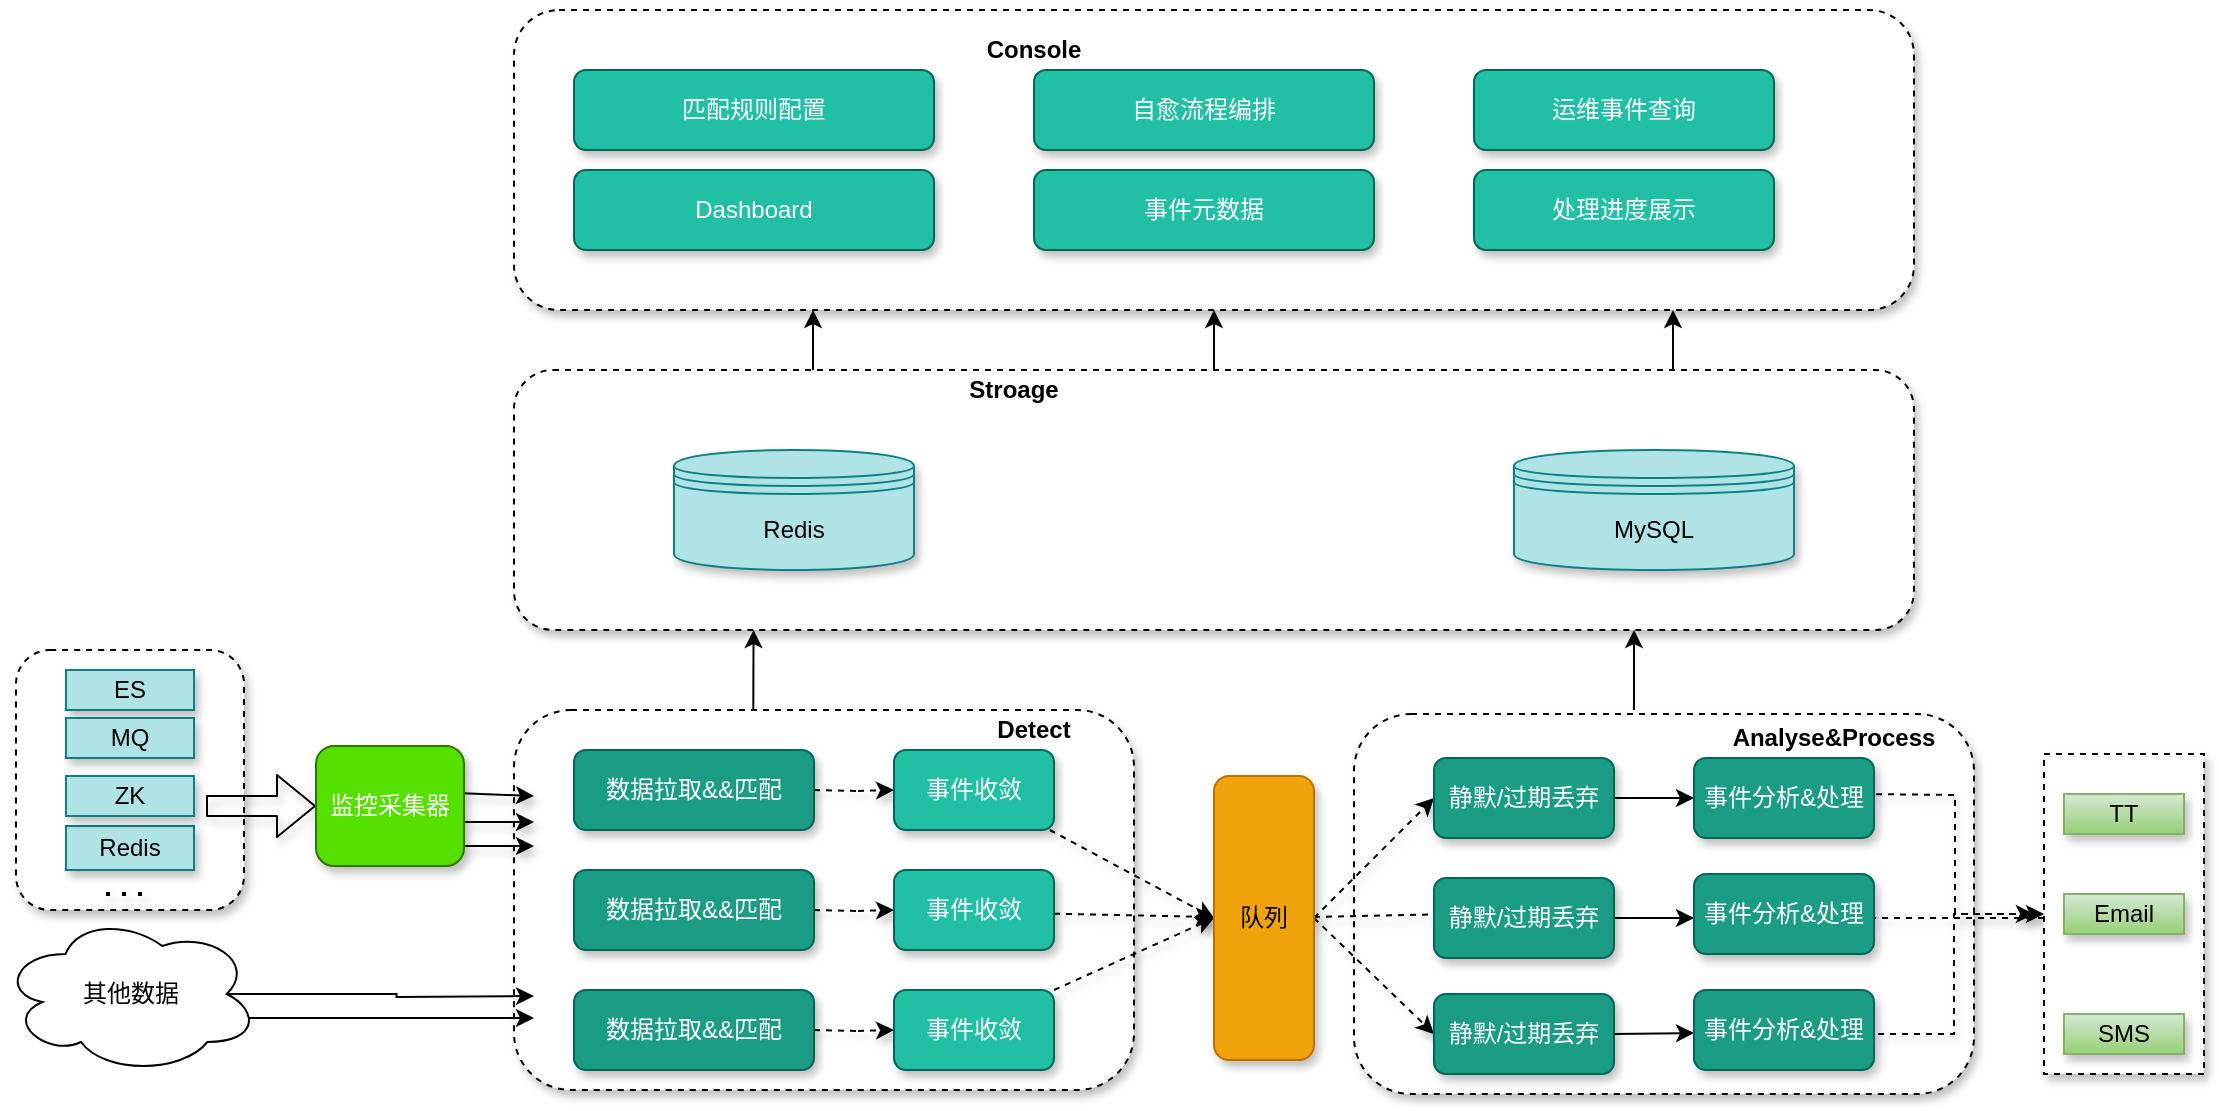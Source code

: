 <mxfile version="14.9.5" type="github">
  <diagram id="cQDLaTbYYAsufUS_6e4T" name="Page-1">
    <mxGraphModel dx="3076" dy="762" grid="1" gridSize="10" guides="1" tooltips="1" connect="1" arrows="1" fold="1" page="1" pageScale="1" pageWidth="827" pageHeight="583" math="0" shadow="0">
      <root>
        <mxCell id="0" />
        <mxCell id="1" parent="0" />
        <mxCell id="SYk7KO4PUjL74Ek9YLTc-5" value="" style="rounded=1;whiteSpace=wrap;html=1;dashed=1;shadow=1;" parent="1" vertex="1">
          <mxGeometry x="-700" y="592" width="310" height="190" as="geometry" />
        </mxCell>
        <mxCell id="1maTsHR8ihPf_1LLU3K_-1" value="" style="rounded=1;whiteSpace=wrap;html=1;dashed=1;shadow=1;" parent="1" vertex="1">
          <mxGeometry x="-1369" y="560" width="114" height="130" as="geometry" />
        </mxCell>
        <mxCell id="1maTsHR8ihPf_1LLU3K_-2" value="ES" style="rounded=0;whiteSpace=wrap;html=1;fillColor=#b0e3e6;strokeColor=#0e8088;shadow=1;" parent="1" vertex="1">
          <mxGeometry x="-1344" y="570" width="64" height="20" as="geometry" />
        </mxCell>
        <mxCell id="1maTsHR8ihPf_1LLU3K_-3" value="MQ" style="rounded=0;whiteSpace=wrap;html=1;fillColor=#b0e3e6;strokeColor=#0e8088;shadow=1;" parent="1" vertex="1">
          <mxGeometry x="-1344" y="594" width="64" height="20" as="geometry" />
        </mxCell>
        <mxCell id="1maTsHR8ihPf_1LLU3K_-4" value="Redis" style="rounded=0;whiteSpace=wrap;html=1;fillColor=#b0e3e6;strokeColor=#0e8088;shadow=1;" parent="1" vertex="1">
          <mxGeometry x="-1344" y="648" width="64" height="22" as="geometry" />
        </mxCell>
        <mxCell id="1maTsHR8ihPf_1LLU3K_-6" value="ZK" style="rounded=0;whiteSpace=wrap;html=1;fillColor=#b0e3e6;strokeColor=#0e8088;shadow=1;" parent="1" vertex="1">
          <mxGeometry x="-1344" y="623" width="64" height="20" as="geometry" />
        </mxCell>
        <mxCell id="1maTsHR8ihPf_1LLU3K_-16" value="" style="shape=flexArrow;endArrow=classic;html=1;entryX=0;entryY=0.5;entryDx=0;entryDy=0;shadow=1;" parent="1" target="1maTsHR8ihPf_1LLU3K_-14" edge="1">
          <mxGeometry width="50" height="50" relative="1" as="geometry">
            <mxPoint x="-1274" y="638" as="sourcePoint" />
            <mxPoint x="-1239" y="638" as="targetPoint" />
          </mxGeometry>
        </mxCell>
        <mxCell id="1maTsHR8ihPf_1LLU3K_-20" value="" style="rounded=1;whiteSpace=wrap;html=1;dashed=1;shadow=1;" parent="1" vertex="1">
          <mxGeometry x="-1120" y="590" width="310" height="190" as="geometry" />
        </mxCell>
        <mxCell id="1maTsHR8ihPf_1LLU3K_-17" value="" style="endArrow=classic;html=1;shadow=1;exitX=0.991;exitY=0.394;exitDx=0;exitDy=0;exitPerimeter=0;" parent="1" source="1maTsHR8ihPf_1LLU3K_-14" edge="1">
          <mxGeometry width="50" height="50" relative="1" as="geometry">
            <mxPoint x="-1140" y="633" as="sourcePoint" />
            <mxPoint x="-1110" y="633" as="targetPoint" />
          </mxGeometry>
        </mxCell>
        <mxCell id="1maTsHR8ihPf_1LLU3K_-18" value="" style="endArrow=classic;html=1;shadow=1;exitX=1;exitY=0.633;exitDx=0;exitDy=0;exitPerimeter=0;" parent="1" source="1maTsHR8ihPf_1LLU3K_-14" edge="1">
          <mxGeometry width="50" height="50" relative="1" as="geometry">
            <mxPoint x="-1140" y="645.5" as="sourcePoint" />
            <mxPoint x="-1110" y="646" as="targetPoint" />
          </mxGeometry>
        </mxCell>
        <mxCell id="1maTsHR8ihPf_1LLU3K_-19" value="" style="endArrow=classic;html=1;shadow=1;" parent="1" edge="1">
          <mxGeometry width="50" height="50" relative="1" as="geometry">
            <mxPoint x="-1180" y="658" as="sourcePoint" />
            <mxPoint x="-1110" y="658" as="targetPoint" />
          </mxGeometry>
        </mxCell>
        <mxCell id="1maTsHR8ihPf_1LLU3K_-29" value="" style="edgeStyle=orthogonalEdgeStyle;rounded=0;orthogonalLoop=1;jettySize=auto;html=1;dashed=1;shadow=1;" parent="1" edge="1">
          <mxGeometry relative="1" as="geometry">
            <mxPoint x="-970" y="630" as="sourcePoint" />
            <mxPoint x="-930" y="630" as="targetPoint" />
          </mxGeometry>
        </mxCell>
        <mxCell id="1maTsHR8ihPf_1LLU3K_-30" value="" style="edgeStyle=orthogonalEdgeStyle;rounded=0;orthogonalLoop=1;jettySize=auto;html=1;dashed=1;shadow=1;" parent="1" edge="1">
          <mxGeometry relative="1" as="geometry">
            <mxPoint x="-970" y="690" as="sourcePoint" />
            <mxPoint x="-930" y="690" as="targetPoint" />
          </mxGeometry>
        </mxCell>
        <mxCell id="1maTsHR8ihPf_1LLU3K_-31" value="" style="edgeStyle=orthogonalEdgeStyle;rounded=0;orthogonalLoop=1;jettySize=auto;html=1;dashed=1;shadow=1;" parent="1" edge="1">
          <mxGeometry relative="1" as="geometry">
            <mxPoint x="-970" y="750" as="sourcePoint" />
            <mxPoint x="-930" y="750" as="targetPoint" />
          </mxGeometry>
        </mxCell>
        <mxCell id="1maTsHR8ihPf_1LLU3K_-34" style="rounded=0;orthogonalLoop=1;jettySize=auto;html=1;entryX=0;entryY=0.5;entryDx=0;entryDy=0;dashed=1;shadow=1;" parent="1" target="1maTsHR8ihPf_1LLU3K_-32" edge="1">
          <mxGeometry relative="1" as="geometry">
            <mxPoint x="-852.105" y="650" as="sourcePoint" />
          </mxGeometry>
        </mxCell>
        <mxCell id="1maTsHR8ihPf_1LLU3K_-35" value="" style="edgeStyle=none;rounded=0;orthogonalLoop=1;jettySize=auto;html=1;dashed=1;shadow=1;" parent="1" target="1maTsHR8ihPf_1LLU3K_-32" edge="1">
          <mxGeometry relative="1" as="geometry">
            <mxPoint x="-850" y="691.818" as="sourcePoint" />
          </mxGeometry>
        </mxCell>
        <mxCell id="1maTsHR8ihPf_1LLU3K_-36" value="" style="edgeStyle=none;rounded=0;orthogonalLoop=1;jettySize=auto;html=1;dashed=1;shadow=1;entryX=0;entryY=0.5;entryDx=0;entryDy=0;" parent="1" target="1maTsHR8ihPf_1LLU3K_-32" edge="1">
          <mxGeometry relative="1" as="geometry">
            <mxPoint x="-850" y="730" as="sourcePoint" />
          </mxGeometry>
        </mxCell>
        <mxCell id="1maTsHR8ihPf_1LLU3K_-43" value="" style="edgeStyle=none;rounded=0;orthogonalLoop=1;jettySize=auto;html=1;dashed=1;shadow=1;exitX=1;exitY=0.5;exitDx=0;exitDy=0;entryX=0;entryY=0.5;entryDx=0;entryDy=0;" parent="1" source="1maTsHR8ihPf_1LLU3K_-32" target="SYk7KO4PUjL74Ek9YLTc-6" edge="1">
          <mxGeometry relative="1" as="geometry">
            <mxPoint x="-680" y="750" as="targetPoint" />
          </mxGeometry>
        </mxCell>
        <mxCell id="1maTsHR8ihPf_1LLU3K_-44" style="edgeStyle=none;rounded=0;orthogonalLoop=1;jettySize=auto;html=1;dashed=1;shadow=1;exitX=1;exitY=0.5;exitDx=0;exitDy=0;entryX=0;entryY=0.5;entryDx=0;entryDy=0;" parent="1" source="1maTsHR8ihPf_1LLU3K_-32" target="SYk7KO4PUjL74Ek9YLTc-8" edge="1">
          <mxGeometry relative="1" as="geometry">
            <mxPoint x="-680" y="640" as="targetPoint" />
          </mxGeometry>
        </mxCell>
        <mxCell id="1maTsHR8ihPf_1LLU3K_-45" style="edgeStyle=none;rounded=0;orthogonalLoop=1;jettySize=auto;html=1;dashed=1;shadow=1;" parent="1" source="1maTsHR8ihPf_1LLU3K_-32" edge="1">
          <mxGeometry relative="1" as="geometry">
            <mxPoint x="-650" y="692" as="targetPoint" />
          </mxGeometry>
        </mxCell>
        <mxCell id="1maTsHR8ihPf_1LLU3K_-32" value="队列" style="rounded=1;whiteSpace=wrap;html=1;fillColor=#f0a30a;strokeColor=#BD7000;fontColor=#000000;shadow=1;" parent="1" vertex="1">
          <mxGeometry x="-770" y="623" width="50" height="142" as="geometry" />
        </mxCell>
        <mxCell id="1maTsHR8ihPf_1LLU3K_-51" style="edgeStyle=orthogonalEdgeStyle;rounded=0;orthogonalLoop=1;jettySize=auto;html=1;entryX=0;entryY=0.5;entryDx=0;entryDy=0;dashed=1;shadow=1;" parent="1" target="1maTsHR8ihPf_1LLU3K_-47" edge="1">
          <mxGeometry relative="1" as="geometry">
            <mxPoint x="-445" y="632" as="sourcePoint" />
          </mxGeometry>
        </mxCell>
        <mxCell id="1maTsHR8ihPf_1LLU3K_-52" value="" style="edgeStyle=orthogonalEdgeStyle;rounded=0;orthogonalLoop=1;jettySize=auto;html=1;dashed=1;shadow=1;exitX=1;exitY=0.5;exitDx=0;exitDy=0;" parent="1" source="SYk7KO4PUjL74Ek9YLTc-35" edge="1">
          <mxGeometry relative="1" as="geometry">
            <Array as="points">
              <mxPoint x="-440" y="694" />
            </Array>
            <mxPoint x="-445" y="694.0" as="sourcePoint" />
            <mxPoint x="-335" y="694.0" as="targetPoint" />
          </mxGeometry>
        </mxCell>
        <mxCell id="1maTsHR8ihPf_1LLU3K_-54" style="edgeStyle=orthogonalEdgeStyle;rounded=0;orthogonalLoop=1;jettySize=auto;html=1;dashed=1;shadow=1;" parent="1" edge="1">
          <mxGeometry relative="1" as="geometry">
            <mxPoint x="-360" y="692" as="targetPoint" />
            <mxPoint x="-450" y="752" as="sourcePoint" />
            <Array as="points">
              <mxPoint x="-400" y="752" />
              <mxPoint x="-400" y="692" />
            </Array>
          </mxGeometry>
        </mxCell>
        <mxCell id="1maTsHR8ihPf_1LLU3K_-40" value="Detect" style="text;html=1;strokeColor=none;fillColor=none;align=center;verticalAlign=middle;whiteSpace=wrap;rounded=0;fontStyle=1;shadow=1;" parent="1" vertex="1">
          <mxGeometry x="-890" y="590" width="60" height="20" as="geometry" />
        </mxCell>
        <mxCell id="1maTsHR8ihPf_1LLU3K_-47" value="" style="rounded=0;whiteSpace=wrap;html=1;dashed=1;shadow=1;" parent="1" vertex="1">
          <mxGeometry x="-355" y="612" width="80" height="160" as="geometry" />
        </mxCell>
        <mxCell id="SYk7KO4PUjL74Ek9YLTc-19" value="" style="edgeStyle=orthogonalEdgeStyle;rounded=0;orthogonalLoop=1;jettySize=auto;html=1;entryX=0.5;entryY=1;entryDx=0;entryDy=0;" parent="1" source="1maTsHR8ihPf_1LLU3K_-55" target="1maTsHR8ihPf_1LLU3K_-61" edge="1">
          <mxGeometry relative="1" as="geometry" />
        </mxCell>
        <mxCell id="1maTsHR8ihPf_1LLU3K_-55" value="" style="rounded=1;whiteSpace=wrap;html=1;dashed=1;shadow=1;" parent="1" vertex="1">
          <mxGeometry x="-1120" y="420" width="700" height="130" as="geometry" />
        </mxCell>
        <mxCell id="1maTsHR8ihPf_1LLU3K_-56" value="Stroage" style="text;html=1;strokeColor=none;fillColor=none;align=center;verticalAlign=middle;whiteSpace=wrap;rounded=0;dashed=1;fontStyle=1;shadow=1;" parent="1" vertex="1">
          <mxGeometry x="-890" y="420" width="40" height="20" as="geometry" />
        </mxCell>
        <mxCell id="1maTsHR8ihPf_1LLU3K_-61" value="" style="rounded=1;whiteSpace=wrap;html=1;dashed=1;shadow=1;" parent="1" vertex="1">
          <mxGeometry x="-1120" y="240" width="700" height="150" as="geometry" />
        </mxCell>
        <mxCell id="1maTsHR8ihPf_1LLU3K_-62" value="Console" style="text;html=1;strokeColor=none;fillColor=none;align=center;verticalAlign=middle;whiteSpace=wrap;rounded=0;dashed=1;fontStyle=1;shadow=1;" parent="1" vertex="1">
          <mxGeometry x="-880" y="250" width="40" height="20" as="geometry" />
        </mxCell>
        <mxCell id="tOgXYfoanGEwy7fkYa8h-1" value="Redis" style="shape=datastore;whiteSpace=wrap;html=1;fillColor=#b0e3e6;strokeColor=#0e8088;shadow=1;" parent="1" vertex="1">
          <mxGeometry x="-1040" y="460" width="120" height="60" as="geometry" />
        </mxCell>
        <mxCell id="tOgXYfoanGEwy7fkYa8h-2" value="MySQL" style="shape=datastore;whiteSpace=wrap;html=1;fillColor=#b0e3e6;strokeColor=#0e8088;shadow=1;" parent="1" vertex="1">
          <mxGeometry x="-620" y="460" width="140" height="60" as="geometry" />
        </mxCell>
        <mxCell id="tOgXYfoanGEwy7fkYa8h-5" value="" style="endArrow=none;dashed=1;html=1;dashPattern=1 3;strokeWidth=2;shadow=1;" parent="1" edge="1">
          <mxGeometry width="50" height="50" relative="1" as="geometry">
            <mxPoint x="-1324" y="682" as="sourcePoint" />
            <mxPoint x="-1304" y="682" as="targetPoint" />
          </mxGeometry>
        </mxCell>
        <mxCell id="tOgXYfoanGEwy7fkYa8h-8" value="&lt;span style=&quot;color: rgb(255 , 255 , 255)&quot;&gt;匹配规则&lt;/span&gt;&lt;span style=&quot;color: rgb(255 , 255 , 255)&quot;&gt;配置&lt;/span&gt;" style="rounded=1;whiteSpace=wrap;html=1;fillColor=#21C0A5;strokeColor=#006658;fontColor=#5C5C5C;shadow=1;" parent="1" vertex="1">
          <mxGeometry x="-1090" y="270" width="180" height="40" as="geometry" />
        </mxCell>
        <mxCell id="tOgXYfoanGEwy7fkYa8h-9" value="&lt;span style=&quot;color: rgb(255 , 255 , 255)&quot;&gt;自愈流程编排&lt;/span&gt;" style="rounded=1;whiteSpace=wrap;html=1;fillColor=#21C0A5;strokeColor=#006658;fontColor=#5C5C5C;shadow=1;" parent="1" vertex="1">
          <mxGeometry x="-860" y="270" width="170" height="40" as="geometry" />
        </mxCell>
        <mxCell id="tOgXYfoanGEwy7fkYa8h-10" value="&lt;span style=&quot;color: rgb(255 , 255 , 255)&quot;&gt;运维事件查询&lt;/span&gt;" style="rounded=1;whiteSpace=wrap;html=1;fillColor=#21C0A5;strokeColor=#006658;fontColor=#5C5C5C;shadow=1;" parent="1" vertex="1">
          <mxGeometry x="-640" y="270" width="150" height="40" as="geometry" />
        </mxCell>
        <mxCell id="tOgXYfoanGEwy7fkYa8h-11" value="&lt;span style=&quot;color: rgb(255 , 255 , 255)&quot;&gt;Dashboard&lt;/span&gt;" style="rounded=1;whiteSpace=wrap;html=1;fillColor=#21C0A5;strokeColor=#006658;fontColor=#5C5C5C;shadow=1;" parent="1" vertex="1">
          <mxGeometry x="-1090" y="320" width="180" height="40" as="geometry" />
        </mxCell>
        <mxCell id="tOgXYfoanGEwy7fkYa8h-13" value="&lt;span style=&quot;color: rgb(255 , 255 , 255)&quot;&gt;数据拉取&amp;amp;&amp;amp;匹配&lt;/span&gt;" style="rounded=1;whiteSpace=wrap;html=1;strokeColor=#006658;fontColor=#5C5C5C;fillColor=#1B9C85;shadow=1;" parent="1" vertex="1">
          <mxGeometry x="-1090" y="610" width="120" height="40" as="geometry" />
        </mxCell>
        <mxCell id="tOgXYfoanGEwy7fkYa8h-14" value="&lt;span style=&quot;color: rgb(255 , 255 , 255)&quot;&gt;数据拉取&amp;amp;&amp;amp;匹配&lt;/span&gt;" style="rounded=1;whiteSpace=wrap;html=1;strokeColor=#006658;fontColor=#5C5C5C;fillColor=#1B9C85;shadow=1;" parent="1" vertex="1">
          <mxGeometry x="-1090" y="670" width="120" height="40" as="geometry" />
        </mxCell>
        <mxCell id="tOgXYfoanGEwy7fkYa8h-15" value="&lt;span style=&quot;color: rgb(255 , 255 , 255)&quot;&gt;数据拉取&amp;amp;&amp;amp;匹配&lt;/span&gt;" style="rounded=1;whiteSpace=wrap;html=1;strokeColor=#006658;fontColor=#5C5C5C;fillColor=#1B9C85;shadow=1;" parent="1" vertex="1">
          <mxGeometry x="-1090" y="730" width="120" height="40" as="geometry" />
        </mxCell>
        <mxCell id="tOgXYfoanGEwy7fkYa8h-16" value="&lt;span style=&quot;color: rgb(255 , 255 , 255)&quot;&gt;事件收敛&lt;/span&gt;" style="rounded=1;whiteSpace=wrap;html=1;fillColor=#21C0A5;strokeColor=#006658;fontColor=#5C5C5C;shadow=1;" parent="1" vertex="1">
          <mxGeometry x="-930" y="730" width="80" height="40" as="geometry" />
        </mxCell>
        <mxCell id="tOgXYfoanGEwy7fkYa8h-17" value="&lt;span style=&quot;color: rgb(255 , 255 , 255)&quot;&gt;事件收敛&lt;/span&gt;" style="rounded=1;whiteSpace=wrap;html=1;fillColor=#21C0A5;strokeColor=#006658;fontColor=#5C5C5C;shadow=1;" parent="1" vertex="1">
          <mxGeometry x="-930" y="610" width="80" height="40" as="geometry" />
        </mxCell>
        <mxCell id="tOgXYfoanGEwy7fkYa8h-18" value="&lt;span style=&quot;color: rgb(255 , 255 , 255)&quot;&gt;事件收敛&lt;/span&gt;" style="rounded=1;whiteSpace=wrap;html=1;fillColor=#21C0A5;strokeColor=#006658;fontColor=#5C5C5C;shadow=1;" parent="1" vertex="1">
          <mxGeometry x="-930" y="670" width="80" height="40" as="geometry" />
        </mxCell>
        <mxCell id="tOgXYfoanGEwy7fkYa8h-20" value="&lt;span style=&quot;color: rgb(255 , 255 , 255)&quot;&gt;事件分析&amp;amp;处理&lt;/span&gt;" style="rounded=1;whiteSpace=wrap;html=1;strokeColor=#006658;fontColor=#5C5C5C;fillColor=#1B9C85;shadow=1;" parent="1" vertex="1">
          <mxGeometry x="-530" y="614" width="90" height="40" as="geometry" />
        </mxCell>
        <mxCell id="tOgXYfoanGEwy7fkYa8h-21" value="TT" style="rounded=0;whiteSpace=wrap;html=1;fillColor=#d5e8d4;strokeColor=#82b366;gradientColor=#97d077;shadow=1;" parent="1" vertex="1">
          <mxGeometry x="-345" y="632" width="60" height="20" as="geometry" />
        </mxCell>
        <mxCell id="tOgXYfoanGEwy7fkYa8h-23" value="SMS" style="rounded=0;whiteSpace=wrap;html=1;fillColor=#d5e8d4;strokeColor=#82b366;gradientColor=#97d077;shadow=1;" parent="1" vertex="1">
          <mxGeometry x="-345" y="742" width="60" height="20" as="geometry" />
        </mxCell>
        <mxCell id="tOgXYfoanGEwy7fkYa8h-24" value="Email" style="rounded=0;whiteSpace=wrap;html=1;fillColor=#d5e8d4;strokeColor=#82b366;gradientColor=#97d077;shadow=1;" parent="1" vertex="1">
          <mxGeometry x="-345" y="682" width="60" height="20" as="geometry" />
        </mxCell>
        <mxCell id="tOgXYfoanGEwy7fkYa8h-27" value="&lt;span style=&quot;color: rgb(255 , 255 , 255)&quot;&gt;事件&lt;/span&gt;&lt;span style=&quot;color: rgb(255 , 255 , 255)&quot;&gt;元数据&lt;/span&gt;" style="rounded=1;whiteSpace=wrap;html=1;fillColor=#21C0A5;strokeColor=#006658;fontColor=#5C5C5C;shadow=1;" parent="1" vertex="1">
          <mxGeometry x="-860" y="320" width="170" height="40" as="geometry" />
        </mxCell>
        <mxCell id="tOgXYfoanGEwy7fkYa8h-28" value="&lt;span style=&quot;color: rgb(255 , 255 , 255)&quot;&gt;处理进度展示&lt;/span&gt;" style="rounded=1;whiteSpace=wrap;html=1;fillColor=#21C0A5;strokeColor=#006658;fontColor=#5C5C5C;shadow=1;" parent="1" vertex="1">
          <mxGeometry x="-640" y="320" width="150" height="40" as="geometry" />
        </mxCell>
        <mxCell id="SYk7KO4PUjL74Ek9YLTc-6" value="&lt;span style=&quot;color: rgb(255 , 255 , 255)&quot;&gt;静默/过期丢弃&lt;/span&gt;" style="rounded=1;whiteSpace=wrap;html=1;strokeColor=#006658;fontColor=#5C5C5C;fillColor=#1B9C85;shadow=1;" parent="1" vertex="1">
          <mxGeometry x="-660" y="732" width="90" height="40" as="geometry" />
        </mxCell>
        <mxCell id="SYk7KO4PUjL74Ek9YLTc-10" value="" style="edgeStyle=orthogonalEdgeStyle;rounded=0;orthogonalLoop=1;jettySize=auto;html=1;" parent="1" source="SYk7KO4PUjL74Ek9YLTc-7" edge="1">
          <mxGeometry relative="1" as="geometry">
            <mxPoint x="-530" y="694" as="targetPoint" />
          </mxGeometry>
        </mxCell>
        <mxCell id="SYk7KO4PUjL74Ek9YLTc-7" value="&lt;span style=&quot;color: rgb(255 , 255 , 255)&quot;&gt;静默/过期丢弃&lt;/span&gt;" style="rounded=1;whiteSpace=wrap;html=1;strokeColor=#006658;fontColor=#5C5C5C;fillColor=#1B9C85;shadow=1;" parent="1" vertex="1">
          <mxGeometry x="-660" y="674" width="90" height="40" as="geometry" />
        </mxCell>
        <mxCell id="SYk7KO4PUjL74Ek9YLTc-9" value="" style="edgeStyle=orthogonalEdgeStyle;rounded=0;orthogonalLoop=1;jettySize=auto;html=1;" parent="1" source="SYk7KO4PUjL74Ek9YLTc-8" target="tOgXYfoanGEwy7fkYa8h-20" edge="1">
          <mxGeometry relative="1" as="geometry" />
        </mxCell>
        <mxCell id="SYk7KO4PUjL74Ek9YLTc-8" value="&lt;span style=&quot;color: rgb(255 , 255 , 255)&quot;&gt;静默/过期丢弃&lt;/span&gt;" style="rounded=1;whiteSpace=wrap;html=1;strokeColor=#006658;fontColor=#5C5C5C;fillColor=#1B9C85;shadow=1;" parent="1" vertex="1">
          <mxGeometry x="-660" y="614" width="90" height="40" as="geometry" />
        </mxCell>
        <mxCell id="SYk7KO4PUjL74Ek9YLTc-14" value="" style="endArrow=classic;html=1;exitX=1;exitY=0.5;exitDx=0;exitDy=0;entryX=0;entryY=0.5;entryDx=0;entryDy=0;" parent="1" source="SYk7KO4PUjL74Ek9YLTc-6" edge="1">
          <mxGeometry width="50" height="50" relative="1" as="geometry">
            <mxPoint x="-570" y="790" as="sourcePoint" />
            <mxPoint x="-530" y="751.5" as="targetPoint" />
          </mxGeometry>
        </mxCell>
        <mxCell id="SYk7KO4PUjL74Ek9YLTc-24" value="" style="edgeStyle=orthogonalEdgeStyle;rounded=0;orthogonalLoop=1;jettySize=auto;html=1;entryX=0.5;entryY=1;entryDx=0;entryDy=0;" parent="1" edge="1">
          <mxGeometry relative="1" as="geometry">
            <mxPoint x="-540.5" y="420" as="sourcePoint" />
            <mxPoint x="-540.5" y="390" as="targetPoint" />
            <Array as="points">
              <mxPoint x="-540.5" y="400" />
              <mxPoint x="-540.5" y="400" />
            </Array>
          </mxGeometry>
        </mxCell>
        <mxCell id="SYk7KO4PUjL74Ek9YLTc-25" value="" style="edgeStyle=orthogonalEdgeStyle;rounded=0;orthogonalLoop=1;jettySize=auto;html=1;entryX=0.5;entryY=1;entryDx=0;entryDy=0;" parent="1" edge="1">
          <mxGeometry relative="1" as="geometry">
            <mxPoint x="-970.48" y="420" as="sourcePoint" />
            <mxPoint x="-970.48" y="390" as="targetPoint" />
            <Array as="points">
              <mxPoint x="-970.48" y="410" />
              <mxPoint x="-970.48" y="410" />
            </Array>
          </mxGeometry>
        </mxCell>
        <mxCell id="SYk7KO4PUjL74Ek9YLTc-26" value="" style="edgeStyle=orthogonalEdgeStyle;rounded=0;orthogonalLoop=1;jettySize=auto;html=1;entryX=0.5;entryY=1;entryDx=0;entryDy=0;exitX=0.386;exitY=0;exitDx=0;exitDy=0;exitPerimeter=0;" parent="1" source="1maTsHR8ihPf_1LLU3K_-20" edge="1">
          <mxGeometry relative="1" as="geometry">
            <mxPoint x="-1000.2" y="580" as="sourcePoint" />
            <mxPoint x="-1000.2" y="550" as="targetPoint" />
            <Array as="points" />
          </mxGeometry>
        </mxCell>
        <mxCell id="SYk7KO4PUjL74Ek9YLTc-32" value="" style="edgeStyle=orthogonalEdgeStyle;rounded=0;orthogonalLoop=1;jettySize=auto;html=1;" parent="1" edge="1">
          <mxGeometry relative="1" as="geometry">
            <mxPoint x="-560" y="590" as="sourcePoint" />
            <mxPoint x="-560" y="550" as="targetPoint" />
            <Array as="points">
              <mxPoint x="-560" y="572" />
              <mxPoint x="-560" y="572" />
            </Array>
          </mxGeometry>
        </mxCell>
        <mxCell id="SYk7KO4PUjL74Ek9YLTc-33" value="Analyse&amp;amp;Process" style="text;html=1;strokeColor=none;fillColor=none;align=center;verticalAlign=middle;whiteSpace=wrap;rounded=0;fontStyle=1;shadow=1;" parent="1" vertex="1">
          <mxGeometry x="-490" y="594" width="60" height="20" as="geometry" />
        </mxCell>
        <mxCell id="SYk7KO4PUjL74Ek9YLTc-35" value="&lt;span style=&quot;color: rgb(255 , 255 , 255)&quot;&gt;事件分析&amp;amp;处理&lt;/span&gt;" style="rounded=1;whiteSpace=wrap;html=1;strokeColor=#006658;fontColor=#5C5C5C;fillColor=#1B9C85;shadow=1;" parent="1" vertex="1">
          <mxGeometry x="-530" y="672" width="90" height="40" as="geometry" />
        </mxCell>
        <mxCell id="SYk7KO4PUjL74Ek9YLTc-36" value="&lt;span style=&quot;color: rgb(255 , 255 , 255)&quot;&gt;事件分析&amp;amp;处理&lt;/span&gt;" style="rounded=1;whiteSpace=wrap;html=1;strokeColor=#006658;fontColor=#5C5C5C;fillColor=#1B9C85;shadow=1;" parent="1" vertex="1">
          <mxGeometry x="-530" y="730" width="90" height="40" as="geometry" />
        </mxCell>
        <mxCell id="SYk7KO4PUjL74Ek9YLTc-40" value="" style="edgeStyle=orthogonalEdgeStyle;rounded=0;orthogonalLoop=1;jettySize=auto;html=1;exitX=0.875;exitY=0.5;exitDx=0;exitDy=0;exitPerimeter=0;" parent="1" source="SYk7KO4PUjL74Ek9YLTc-37" edge="1">
          <mxGeometry relative="1" as="geometry">
            <mxPoint x="-1110" y="733" as="targetPoint" />
          </mxGeometry>
        </mxCell>
        <mxCell id="SYk7KO4PUjL74Ek9YLTc-41" style="edgeStyle=orthogonalEdgeStyle;rounded=0;orthogonalLoop=1;jettySize=auto;html=1;exitX=0.96;exitY=0.7;exitDx=0;exitDy=0;exitPerimeter=0;" parent="1" source="SYk7KO4PUjL74Ek9YLTc-37" edge="1">
          <mxGeometry relative="1" as="geometry">
            <mxPoint x="-1110" y="744" as="targetPoint" />
            <Array as="points">
              <mxPoint x="-1288" y="744" />
            </Array>
          </mxGeometry>
        </mxCell>
        <mxCell id="SYk7KO4PUjL74Ek9YLTc-37" value="其他数据" style="ellipse;shape=cloud;whiteSpace=wrap;html=1;" parent="1" vertex="1">
          <mxGeometry x="-1376.5" y="692" width="129" height="80" as="geometry" />
        </mxCell>
        <mxCell id="1maTsHR8ihPf_1LLU3K_-14" value="监控采集器" style="rounded=1;whiteSpace=wrap;html=1;strokeColor=#2D7600;fontColor=#ffffff;fillColor=#55E000;shadow=1;" parent="1" vertex="1">
          <mxGeometry x="-1219" y="608" width="74" height="60" as="geometry" />
        </mxCell>
      </root>
    </mxGraphModel>
  </diagram>
</mxfile>
